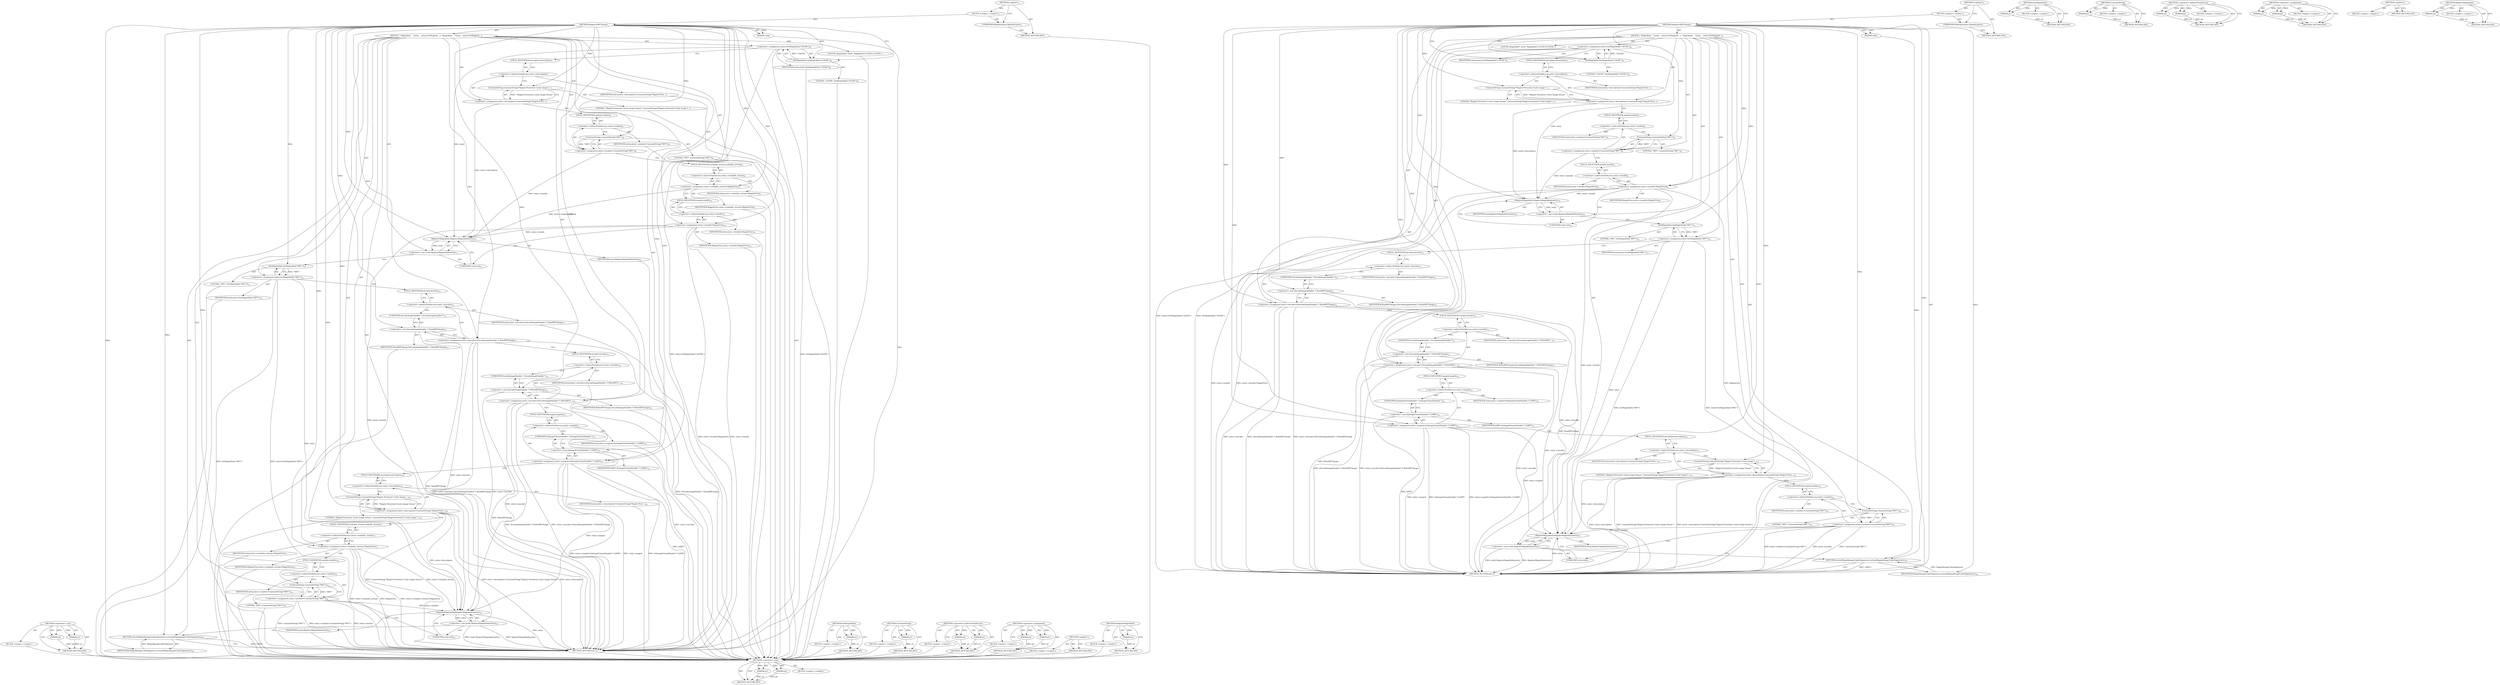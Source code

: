 digraph "RegisterMagickInfo" {
vulnerable_124 [label=<(METHOD,&lt;operator&gt;.cast)>];
vulnerable_125 [label=<(PARAM,p1)>];
vulnerable_126 [label=<(PARAM,p2)>];
vulnerable_127 [label=<(BLOCK,&lt;empty&gt;,&lt;empty&gt;)>];
vulnerable_128 [label=<(METHOD_RETURN,ANY)>];
vulnerable_6 [label=<(METHOD,&lt;global&gt;)<SUB>1</SUB>>];
vulnerable_7 [label=<(BLOCK,&lt;empty&gt;,&lt;empty&gt;)<SUB>1</SUB>>];
vulnerable_8 [label=<(UNKNOWN,ModuleExport,ModuleExport)<SUB>1</SUB>>];
vulnerable_9 [label=<(METHOD,RegisterMPCImage)<SUB>1</SUB>>];
vulnerable_10 [label=<(PARAM,void)<SUB>1</SUB>>];
vulnerable_11 [label=<(BLOCK,{
  MagickInfo
    *entry;

   entry=SetMagickI...,{
  MagickInfo
    *entry;

   entry=SetMagickI...)<SUB>2</SUB>>];
vulnerable_12 [label="<(LOCAL,MagickInfo* entry: MagickInfo*)<SUB>4</SUB>>"];
vulnerable_13 [label=<(&lt;operator&gt;.assignment,entry=SetMagickInfo(&quot;CACHE&quot;))<SUB>6</SUB>>];
vulnerable_14 [label=<(IDENTIFIER,entry,entry=SetMagickInfo(&quot;CACHE&quot;))<SUB>6</SUB>>];
vulnerable_15 [label=<(SetMagickInfo,SetMagickInfo(&quot;CACHE&quot;))<SUB>6</SUB>>];
vulnerable_16 [label=<(LITERAL,&quot;CACHE&quot;,SetMagickInfo(&quot;CACHE&quot;))<SUB>6</SUB>>];
vulnerable_17 [label=<(&lt;operator&gt;.assignment,entry-&gt;description=ConstantString(&quot;Magick Persi...)<SUB>7</SUB>>];
vulnerable_18 [label=<(&lt;operator&gt;.indirectFieldAccess,entry-&gt;description)<SUB>7</SUB>>];
vulnerable_19 [label=<(IDENTIFIER,entry,entry-&gt;description=ConstantString(&quot;Magick Persi...)<SUB>7</SUB>>];
vulnerable_20 [label=<(FIELD_IDENTIFIER,description,description)<SUB>7</SUB>>];
vulnerable_21 [label=<(ConstantString,ConstantString(&quot;Magick Persistent Cache image f...)<SUB>7</SUB>>];
vulnerable_22 [label=<(LITERAL,&quot;Magick Persistent Cache image format&quot;,ConstantString(&quot;Magick Persistent Cache image f...)<SUB>7</SUB>>];
vulnerable_23 [label=<(&lt;operator&gt;.assignment,entry-&gt;module=ConstantString(&quot;MPC&quot;))<SUB>8</SUB>>];
vulnerable_24 [label=<(&lt;operator&gt;.indirectFieldAccess,entry-&gt;module)<SUB>8</SUB>>];
vulnerable_25 [label=<(IDENTIFIER,entry,entry-&gt;module=ConstantString(&quot;MPC&quot;))<SUB>8</SUB>>];
vulnerable_26 [label=<(FIELD_IDENTIFIER,module,module)<SUB>8</SUB>>];
vulnerable_27 [label=<(ConstantString,ConstantString(&quot;MPC&quot;))<SUB>8</SUB>>];
vulnerable_28 [label=<(LITERAL,&quot;MPC&quot;,ConstantString(&quot;MPC&quot;))<SUB>8</SUB>>];
vulnerable_29 [label=<(&lt;operator&gt;.assignment,entry-&gt;stealth=MagickTrue)<SUB>9</SUB>>];
vulnerable_30 [label=<(&lt;operator&gt;.indirectFieldAccess,entry-&gt;stealth)<SUB>9</SUB>>];
vulnerable_31 [label=<(IDENTIFIER,entry,entry-&gt;stealth=MagickTrue)<SUB>9</SUB>>];
vulnerable_32 [label=<(FIELD_IDENTIFIER,stealth,stealth)<SUB>9</SUB>>];
vulnerable_33 [label=<(IDENTIFIER,MagickTrue,entry-&gt;stealth=MagickTrue)<SUB>9</SUB>>];
vulnerable_34 [label=<(&lt;operator&gt;.cast,(void) RegisterMagickInfo(entry))<SUB>10</SUB>>];
vulnerable_35 [label=<(UNKNOWN,void,void)<SUB>10</SUB>>];
vulnerable_36 [label=<(RegisterMagickInfo,RegisterMagickInfo(entry))<SUB>10</SUB>>];
vulnerable_37 [label=<(IDENTIFIER,entry,RegisterMagickInfo(entry))<SUB>10</SUB>>];
vulnerable_38 [label=<(&lt;operator&gt;.assignment,entry=SetMagickInfo(&quot;MPC&quot;))<SUB>11</SUB>>];
vulnerable_39 [label=<(IDENTIFIER,entry,entry=SetMagickInfo(&quot;MPC&quot;))<SUB>11</SUB>>];
vulnerable_40 [label=<(SetMagickInfo,SetMagickInfo(&quot;MPC&quot;))<SUB>11</SUB>>];
vulnerable_41 [label=<(LITERAL,&quot;MPC&quot;,SetMagickInfo(&quot;MPC&quot;))<SUB>11</SUB>>];
vulnerable_42 [label=<(&lt;operator&gt;.assignment,entry-&gt;decoder=(DecodeImageHandler *) ReadMPCImage)<SUB>12</SUB>>];
vulnerable_43 [label=<(&lt;operator&gt;.indirectFieldAccess,entry-&gt;decoder)<SUB>12</SUB>>];
vulnerable_44 [label=<(IDENTIFIER,entry,entry-&gt;decoder=(DecodeImageHandler *) ReadMPCImage)<SUB>12</SUB>>];
vulnerable_45 [label=<(FIELD_IDENTIFIER,decoder,decoder)<SUB>12</SUB>>];
vulnerable_46 [label=<(&lt;operator&gt;.cast,(DecodeImageHandler *) ReadMPCImage)<SUB>12</SUB>>];
vulnerable_47 [label=<(UNKNOWN,DecodeImageHandler *,DecodeImageHandler *)<SUB>12</SUB>>];
vulnerable_48 [label=<(IDENTIFIER,ReadMPCImage,(DecodeImageHandler *) ReadMPCImage)<SUB>12</SUB>>];
vulnerable_49 [label=<(&lt;operator&gt;.assignment,entry-&gt;encoder=(EncodeImageHandler *) WriteMPCI...)<SUB>13</SUB>>];
vulnerable_50 [label=<(&lt;operator&gt;.indirectFieldAccess,entry-&gt;encoder)<SUB>13</SUB>>];
vulnerable_51 [label=<(IDENTIFIER,entry,entry-&gt;encoder=(EncodeImageHandler *) WriteMPCI...)<SUB>13</SUB>>];
vulnerable_52 [label=<(FIELD_IDENTIFIER,encoder,encoder)<SUB>13</SUB>>];
vulnerable_53 [label=<(&lt;operator&gt;.cast,(EncodeImageHandler *) WriteMPCImage)<SUB>13</SUB>>];
vulnerable_54 [label=<(UNKNOWN,EncodeImageHandler *,EncodeImageHandler *)<SUB>13</SUB>>];
vulnerable_55 [label=<(IDENTIFIER,WriteMPCImage,(EncodeImageHandler *) WriteMPCImage)<SUB>13</SUB>>];
vulnerable_56 [label=<(&lt;operator&gt;.assignment,entry-&gt;magick=(IsImageFormatHandler *) IsMPC)<SUB>14</SUB>>];
vulnerable_57 [label=<(&lt;operator&gt;.indirectFieldAccess,entry-&gt;magick)<SUB>14</SUB>>];
vulnerable_58 [label=<(IDENTIFIER,entry,entry-&gt;magick=(IsImageFormatHandler *) IsMPC)<SUB>14</SUB>>];
vulnerable_59 [label=<(FIELD_IDENTIFIER,magick,magick)<SUB>14</SUB>>];
vulnerable_60 [label=<(&lt;operator&gt;.cast,(IsImageFormatHandler *) IsMPC)<SUB>14</SUB>>];
vulnerable_61 [label=<(UNKNOWN,IsImageFormatHandler *,IsImageFormatHandler *)<SUB>14</SUB>>];
vulnerable_62 [label=<(IDENTIFIER,IsMPC,(IsImageFormatHandler *) IsMPC)<SUB>14</SUB>>];
vulnerable_63 [label=<(&lt;operator&gt;.assignment,entry-&gt;description=ConstantString(&quot;Magick Persi...)<SUB>15</SUB>>];
vulnerable_64 [label=<(&lt;operator&gt;.indirectFieldAccess,entry-&gt;description)<SUB>15</SUB>>];
vulnerable_65 [label=<(IDENTIFIER,entry,entry-&gt;description=ConstantString(&quot;Magick Persi...)<SUB>15</SUB>>];
vulnerable_66 [label=<(FIELD_IDENTIFIER,description,description)<SUB>15</SUB>>];
vulnerable_67 [label=<(ConstantString,ConstantString(&quot;Magick Persistent Cache image f...)<SUB>15</SUB>>];
vulnerable_68 [label=<(LITERAL,&quot;Magick Persistent Cache image format&quot;,ConstantString(&quot;Magick Persistent Cache image f...)<SUB>15</SUB>>];
vulnerable_69 [label=<(&lt;operator&gt;.assignment,entry-&gt;module=ConstantString(&quot;MPC&quot;))<SUB>16</SUB>>];
vulnerable_70 [label=<(&lt;operator&gt;.indirectFieldAccess,entry-&gt;module)<SUB>16</SUB>>];
vulnerable_71 [label=<(IDENTIFIER,entry,entry-&gt;module=ConstantString(&quot;MPC&quot;))<SUB>16</SUB>>];
vulnerable_72 [label=<(FIELD_IDENTIFIER,module,module)<SUB>16</SUB>>];
vulnerable_73 [label=<(ConstantString,ConstantString(&quot;MPC&quot;))<SUB>16</SUB>>];
vulnerable_74 [label=<(LITERAL,&quot;MPC&quot;,ConstantString(&quot;MPC&quot;))<SUB>16</SUB>>];
vulnerable_75 [label=<(&lt;operator&gt;.cast,(void) RegisterMagickInfo(entry))<SUB>17</SUB>>];
vulnerable_76 [label=<(UNKNOWN,void,void)<SUB>17</SUB>>];
vulnerable_77 [label=<(RegisterMagickInfo,RegisterMagickInfo(entry))<SUB>17</SUB>>];
vulnerable_78 [label=<(IDENTIFIER,entry,RegisterMagickInfo(entry))<SUB>17</SUB>>];
vulnerable_79 [label=<(RETURN,return(MagickImageCoderSignature);,return(MagickImageCoderSignature);)<SUB>18</SUB>>];
vulnerable_80 [label=<(IDENTIFIER,MagickImageCoderSignature,return(MagickImageCoderSignature);)<SUB>18</SUB>>];
vulnerable_81 [label=<(METHOD_RETURN,size_t)<SUB>1</SUB>>];
vulnerable_83 [label=<(METHOD_RETURN,ANY)<SUB>1</SUB>>];
vulnerable_111 [label=<(METHOD,SetMagickInfo)>];
vulnerable_112 [label=<(PARAM,p1)>];
vulnerable_113 [label=<(BLOCK,&lt;empty&gt;,&lt;empty&gt;)>];
vulnerable_114 [label=<(METHOD_RETURN,ANY)>];
vulnerable_120 [label=<(METHOD,ConstantString)>];
vulnerable_121 [label=<(PARAM,p1)>];
vulnerable_122 [label=<(BLOCK,&lt;empty&gt;,&lt;empty&gt;)>];
vulnerable_123 [label=<(METHOD_RETURN,ANY)>];
vulnerable_115 [label=<(METHOD,&lt;operator&gt;.indirectFieldAccess)>];
vulnerable_116 [label=<(PARAM,p1)>];
vulnerable_117 [label=<(PARAM,p2)>];
vulnerable_118 [label=<(BLOCK,&lt;empty&gt;,&lt;empty&gt;)>];
vulnerable_119 [label=<(METHOD_RETURN,ANY)>];
vulnerable_106 [label=<(METHOD,&lt;operator&gt;.assignment)>];
vulnerable_107 [label=<(PARAM,p1)>];
vulnerable_108 [label=<(PARAM,p2)>];
vulnerable_109 [label=<(BLOCK,&lt;empty&gt;,&lt;empty&gt;)>];
vulnerable_110 [label=<(METHOD_RETURN,ANY)>];
vulnerable_100 [label=<(METHOD,&lt;global&gt;)<SUB>1</SUB>>];
vulnerable_101 [label=<(BLOCK,&lt;empty&gt;,&lt;empty&gt;)>];
vulnerable_102 [label=<(METHOD_RETURN,ANY)>];
vulnerable_129 [label=<(METHOD,RegisterMagickInfo)>];
vulnerable_130 [label=<(PARAM,p1)>];
vulnerable_131 [label=<(BLOCK,&lt;empty&gt;,&lt;empty&gt;)>];
vulnerable_132 [label=<(METHOD_RETURN,ANY)>];
fixed_134 [label=<(METHOD,&lt;operator&gt;.cast)>];
fixed_135 [label=<(PARAM,p1)>];
fixed_136 [label=<(PARAM,p2)>];
fixed_137 [label=<(BLOCK,&lt;empty&gt;,&lt;empty&gt;)>];
fixed_138 [label=<(METHOD_RETURN,ANY)>];
fixed_6 [label=<(METHOD,&lt;global&gt;)<SUB>1</SUB>>];
fixed_7 [label=<(BLOCK,&lt;empty&gt;,&lt;empty&gt;)<SUB>1</SUB>>];
fixed_8 [label=<(UNKNOWN,ModuleExport,ModuleExport)<SUB>1</SUB>>];
fixed_9 [label=<(METHOD,RegisterMPCImage)<SUB>1</SUB>>];
fixed_10 [label=<(PARAM,void)<SUB>1</SUB>>];
fixed_11 [label=<(BLOCK,{
  MagickInfo
    *entry;

   entry=SetMagickI...,{
  MagickInfo
    *entry;

   entry=SetMagickI...)<SUB>2</SUB>>];
fixed_12 [label="<(LOCAL,MagickInfo* entry: MagickInfo*)<SUB>4</SUB>>"];
fixed_13 [label=<(&lt;operator&gt;.assignment,entry=SetMagickInfo(&quot;CACHE&quot;))<SUB>6</SUB>>];
fixed_14 [label=<(IDENTIFIER,entry,entry=SetMagickInfo(&quot;CACHE&quot;))<SUB>6</SUB>>];
fixed_15 [label=<(SetMagickInfo,SetMagickInfo(&quot;CACHE&quot;))<SUB>6</SUB>>];
fixed_16 [label=<(LITERAL,&quot;CACHE&quot;,SetMagickInfo(&quot;CACHE&quot;))<SUB>6</SUB>>];
fixed_17 [label=<(&lt;operator&gt;.assignment,entry-&gt;description=ConstantString(&quot;Magick Persi...)<SUB>7</SUB>>];
fixed_18 [label=<(&lt;operator&gt;.indirectFieldAccess,entry-&gt;description)<SUB>7</SUB>>];
fixed_19 [label=<(IDENTIFIER,entry,entry-&gt;description=ConstantString(&quot;Magick Persi...)<SUB>7</SUB>>];
fixed_20 [label=<(FIELD_IDENTIFIER,description,description)<SUB>7</SUB>>];
fixed_21 [label=<(ConstantString,ConstantString(&quot;Magick Persistent Cache image f...)<SUB>7</SUB>>];
fixed_22 [label=<(LITERAL,&quot;Magick Persistent Cache image format&quot;,ConstantString(&quot;Magick Persistent Cache image f...)<SUB>7</SUB>>];
fixed_23 [label=<(&lt;operator&gt;.assignment,entry-&gt;module=ConstantString(&quot;MPC&quot;))<SUB>8</SUB>>];
fixed_24 [label=<(&lt;operator&gt;.indirectFieldAccess,entry-&gt;module)<SUB>8</SUB>>];
fixed_25 [label=<(IDENTIFIER,entry,entry-&gt;module=ConstantString(&quot;MPC&quot;))<SUB>8</SUB>>];
fixed_26 [label=<(FIELD_IDENTIFIER,module,module)<SUB>8</SUB>>];
fixed_27 [label=<(ConstantString,ConstantString(&quot;MPC&quot;))<SUB>8</SUB>>];
fixed_28 [label=<(LITERAL,&quot;MPC&quot;,ConstantString(&quot;MPC&quot;))<SUB>8</SUB>>];
fixed_29 [label=<(&lt;operator&gt;.assignment,entry-&gt;seekable_stream=MagickTrue)<SUB>9</SUB>>];
fixed_30 [label=<(&lt;operator&gt;.indirectFieldAccess,entry-&gt;seekable_stream)<SUB>9</SUB>>];
fixed_31 [label=<(IDENTIFIER,entry,entry-&gt;seekable_stream=MagickTrue)<SUB>9</SUB>>];
fixed_32 [label=<(FIELD_IDENTIFIER,seekable_stream,seekable_stream)<SUB>9</SUB>>];
fixed_33 [label=<(IDENTIFIER,MagickTrue,entry-&gt;seekable_stream=MagickTrue)<SUB>9</SUB>>];
fixed_34 [label=<(&lt;operator&gt;.assignment,entry-&gt;stealth=MagickTrue)<SUB>10</SUB>>];
fixed_35 [label=<(&lt;operator&gt;.indirectFieldAccess,entry-&gt;stealth)<SUB>10</SUB>>];
fixed_36 [label=<(IDENTIFIER,entry,entry-&gt;stealth=MagickTrue)<SUB>10</SUB>>];
fixed_37 [label=<(FIELD_IDENTIFIER,stealth,stealth)<SUB>10</SUB>>];
fixed_38 [label=<(IDENTIFIER,MagickTrue,entry-&gt;stealth=MagickTrue)<SUB>10</SUB>>];
fixed_39 [label=<(&lt;operator&gt;.cast,(void) RegisterMagickInfo(entry))<SUB>11</SUB>>];
fixed_40 [label=<(UNKNOWN,void,void)<SUB>11</SUB>>];
fixed_41 [label=<(RegisterMagickInfo,RegisterMagickInfo(entry))<SUB>11</SUB>>];
fixed_42 [label=<(IDENTIFIER,entry,RegisterMagickInfo(entry))<SUB>11</SUB>>];
fixed_43 [label=<(&lt;operator&gt;.assignment,entry=SetMagickInfo(&quot;MPC&quot;))<SUB>12</SUB>>];
fixed_44 [label=<(IDENTIFIER,entry,entry=SetMagickInfo(&quot;MPC&quot;))<SUB>12</SUB>>];
fixed_45 [label=<(SetMagickInfo,SetMagickInfo(&quot;MPC&quot;))<SUB>12</SUB>>];
fixed_46 [label=<(LITERAL,&quot;MPC&quot;,SetMagickInfo(&quot;MPC&quot;))<SUB>12</SUB>>];
fixed_47 [label=<(&lt;operator&gt;.assignment,entry-&gt;decoder=(DecodeImageHandler *) ReadMPCImage)<SUB>13</SUB>>];
fixed_48 [label=<(&lt;operator&gt;.indirectFieldAccess,entry-&gt;decoder)<SUB>13</SUB>>];
fixed_49 [label=<(IDENTIFIER,entry,entry-&gt;decoder=(DecodeImageHandler *) ReadMPCImage)<SUB>13</SUB>>];
fixed_50 [label=<(FIELD_IDENTIFIER,decoder,decoder)<SUB>13</SUB>>];
fixed_51 [label=<(&lt;operator&gt;.cast,(DecodeImageHandler *) ReadMPCImage)<SUB>13</SUB>>];
fixed_52 [label=<(UNKNOWN,DecodeImageHandler *,DecodeImageHandler *)<SUB>13</SUB>>];
fixed_53 [label=<(IDENTIFIER,ReadMPCImage,(DecodeImageHandler *) ReadMPCImage)<SUB>13</SUB>>];
fixed_54 [label=<(&lt;operator&gt;.assignment,entry-&gt;encoder=(EncodeImageHandler *) WriteMPCI...)<SUB>14</SUB>>];
fixed_55 [label=<(&lt;operator&gt;.indirectFieldAccess,entry-&gt;encoder)<SUB>14</SUB>>];
fixed_56 [label=<(IDENTIFIER,entry,entry-&gt;encoder=(EncodeImageHandler *) WriteMPCI...)<SUB>14</SUB>>];
fixed_57 [label=<(FIELD_IDENTIFIER,encoder,encoder)<SUB>14</SUB>>];
fixed_58 [label=<(&lt;operator&gt;.cast,(EncodeImageHandler *) WriteMPCImage)<SUB>14</SUB>>];
fixed_59 [label=<(UNKNOWN,EncodeImageHandler *,EncodeImageHandler *)<SUB>14</SUB>>];
fixed_60 [label=<(IDENTIFIER,WriteMPCImage,(EncodeImageHandler *) WriteMPCImage)<SUB>14</SUB>>];
fixed_61 [label=<(&lt;operator&gt;.assignment,entry-&gt;magick=(IsImageFormatHandler *) IsMPC)<SUB>15</SUB>>];
fixed_62 [label=<(&lt;operator&gt;.indirectFieldAccess,entry-&gt;magick)<SUB>15</SUB>>];
fixed_63 [label=<(IDENTIFIER,entry,entry-&gt;magick=(IsImageFormatHandler *) IsMPC)<SUB>15</SUB>>];
fixed_64 [label=<(FIELD_IDENTIFIER,magick,magick)<SUB>15</SUB>>];
fixed_65 [label=<(&lt;operator&gt;.cast,(IsImageFormatHandler *) IsMPC)<SUB>15</SUB>>];
fixed_66 [label=<(UNKNOWN,IsImageFormatHandler *,IsImageFormatHandler *)<SUB>15</SUB>>];
fixed_67 [label=<(IDENTIFIER,IsMPC,(IsImageFormatHandler *) IsMPC)<SUB>15</SUB>>];
fixed_68 [label=<(&lt;operator&gt;.assignment,entry-&gt;description=ConstantString(&quot;Magick Persi...)<SUB>16</SUB>>];
fixed_69 [label=<(&lt;operator&gt;.indirectFieldAccess,entry-&gt;description)<SUB>16</SUB>>];
fixed_70 [label=<(IDENTIFIER,entry,entry-&gt;description=ConstantString(&quot;Magick Persi...)<SUB>16</SUB>>];
fixed_71 [label=<(FIELD_IDENTIFIER,description,description)<SUB>16</SUB>>];
fixed_72 [label=<(ConstantString,ConstantString(&quot;Magick Persistent Cache image f...)<SUB>16</SUB>>];
fixed_73 [label=<(LITERAL,&quot;Magick Persistent Cache image format&quot;,ConstantString(&quot;Magick Persistent Cache image f...)<SUB>16</SUB>>];
fixed_74 [label=<(&lt;operator&gt;.assignment,entry-&gt;seekable_stream=MagickTrue)<SUB>17</SUB>>];
fixed_75 [label=<(&lt;operator&gt;.indirectFieldAccess,entry-&gt;seekable_stream)<SUB>17</SUB>>];
fixed_76 [label=<(IDENTIFIER,entry,entry-&gt;seekable_stream=MagickTrue)<SUB>17</SUB>>];
fixed_77 [label=<(FIELD_IDENTIFIER,seekable_stream,seekable_stream)<SUB>17</SUB>>];
fixed_78 [label=<(IDENTIFIER,MagickTrue,entry-&gt;seekable_stream=MagickTrue)<SUB>17</SUB>>];
fixed_79 [label=<(&lt;operator&gt;.assignment,entry-&gt;module=ConstantString(&quot;MPC&quot;))<SUB>18</SUB>>];
fixed_80 [label=<(&lt;operator&gt;.indirectFieldAccess,entry-&gt;module)<SUB>18</SUB>>];
fixed_81 [label=<(IDENTIFIER,entry,entry-&gt;module=ConstantString(&quot;MPC&quot;))<SUB>18</SUB>>];
fixed_82 [label=<(FIELD_IDENTIFIER,module,module)<SUB>18</SUB>>];
fixed_83 [label=<(ConstantString,ConstantString(&quot;MPC&quot;))<SUB>18</SUB>>];
fixed_84 [label=<(LITERAL,&quot;MPC&quot;,ConstantString(&quot;MPC&quot;))<SUB>18</SUB>>];
fixed_85 [label=<(&lt;operator&gt;.cast,(void) RegisterMagickInfo(entry))<SUB>19</SUB>>];
fixed_86 [label=<(UNKNOWN,void,void)<SUB>19</SUB>>];
fixed_87 [label=<(RegisterMagickInfo,RegisterMagickInfo(entry))<SUB>19</SUB>>];
fixed_88 [label=<(IDENTIFIER,entry,RegisterMagickInfo(entry))<SUB>19</SUB>>];
fixed_89 [label=<(RETURN,return(MagickImageCoderSignature);,return(MagickImageCoderSignature);)<SUB>20</SUB>>];
fixed_90 [label=<(IDENTIFIER,MagickImageCoderSignature,return(MagickImageCoderSignature);)<SUB>20</SUB>>];
fixed_91 [label=<(METHOD_RETURN,size_t)<SUB>1</SUB>>];
fixed_93 [label=<(METHOD_RETURN,ANY)<SUB>1</SUB>>];
fixed_121 [label=<(METHOD,SetMagickInfo)>];
fixed_122 [label=<(PARAM,p1)>];
fixed_123 [label=<(BLOCK,&lt;empty&gt;,&lt;empty&gt;)>];
fixed_124 [label=<(METHOD_RETURN,ANY)>];
fixed_130 [label=<(METHOD,ConstantString)>];
fixed_131 [label=<(PARAM,p1)>];
fixed_132 [label=<(BLOCK,&lt;empty&gt;,&lt;empty&gt;)>];
fixed_133 [label=<(METHOD_RETURN,ANY)>];
fixed_125 [label=<(METHOD,&lt;operator&gt;.indirectFieldAccess)>];
fixed_126 [label=<(PARAM,p1)>];
fixed_127 [label=<(PARAM,p2)>];
fixed_128 [label=<(BLOCK,&lt;empty&gt;,&lt;empty&gt;)>];
fixed_129 [label=<(METHOD_RETURN,ANY)>];
fixed_116 [label=<(METHOD,&lt;operator&gt;.assignment)>];
fixed_117 [label=<(PARAM,p1)>];
fixed_118 [label=<(PARAM,p2)>];
fixed_119 [label=<(BLOCK,&lt;empty&gt;,&lt;empty&gt;)>];
fixed_120 [label=<(METHOD_RETURN,ANY)>];
fixed_110 [label=<(METHOD,&lt;global&gt;)<SUB>1</SUB>>];
fixed_111 [label=<(BLOCK,&lt;empty&gt;,&lt;empty&gt;)>];
fixed_112 [label=<(METHOD_RETURN,ANY)>];
fixed_139 [label=<(METHOD,RegisterMagickInfo)>];
fixed_140 [label=<(PARAM,p1)>];
fixed_141 [label=<(BLOCK,&lt;empty&gt;,&lt;empty&gt;)>];
fixed_142 [label=<(METHOD_RETURN,ANY)>];
vulnerable_124 -> vulnerable_125  [key=0, label="AST: "];
vulnerable_124 -> vulnerable_125  [key=1, label="DDG: "];
vulnerable_124 -> vulnerable_127  [key=0, label="AST: "];
vulnerable_124 -> vulnerable_126  [key=0, label="AST: "];
vulnerable_124 -> vulnerable_126  [key=1, label="DDG: "];
vulnerable_124 -> vulnerable_128  [key=0, label="AST: "];
vulnerable_124 -> vulnerable_128  [key=1, label="CFG: "];
vulnerable_125 -> vulnerable_128  [key=0, label="DDG: p1"];
vulnerable_126 -> vulnerable_128  [key=0, label="DDG: p2"];
vulnerable_6 -> vulnerable_7  [key=0, label="AST: "];
vulnerable_6 -> vulnerable_83  [key=0, label="AST: "];
vulnerable_6 -> vulnerable_8  [key=0, label="CFG: "];
vulnerable_7 -> vulnerable_8  [key=0, label="AST: "];
vulnerable_7 -> vulnerable_9  [key=0, label="AST: "];
vulnerable_8 -> vulnerable_83  [key=0, label="CFG: "];
vulnerable_9 -> vulnerable_10  [key=0, label="AST: "];
vulnerable_9 -> vulnerable_10  [key=1, label="DDG: "];
vulnerable_9 -> vulnerable_11  [key=0, label="AST: "];
vulnerable_9 -> vulnerable_81  [key=0, label="AST: "];
vulnerable_9 -> vulnerable_15  [key=0, label="CFG: "];
vulnerable_9 -> vulnerable_15  [key=1, label="DDG: "];
vulnerable_9 -> vulnerable_29  [key=0, label="DDG: "];
vulnerable_9 -> vulnerable_42  [key=0, label="DDG: "];
vulnerable_9 -> vulnerable_49  [key=0, label="DDG: "];
vulnerable_9 -> vulnerable_56  [key=0, label="DDG: "];
vulnerable_9 -> vulnerable_79  [key=0, label="DDG: "];
vulnerable_9 -> vulnerable_80  [key=0, label="DDG: "];
vulnerable_9 -> vulnerable_21  [key=0, label="DDG: "];
vulnerable_9 -> vulnerable_27  [key=0, label="DDG: "];
vulnerable_9 -> vulnerable_36  [key=0, label="DDG: "];
vulnerable_9 -> vulnerable_40  [key=0, label="DDG: "];
vulnerable_9 -> vulnerable_46  [key=0, label="DDG: "];
vulnerable_9 -> vulnerable_53  [key=0, label="DDG: "];
vulnerable_9 -> vulnerable_60  [key=0, label="DDG: "];
vulnerable_9 -> vulnerable_67  [key=0, label="DDG: "];
vulnerable_9 -> vulnerable_73  [key=0, label="DDG: "];
vulnerable_9 -> vulnerable_77  [key=0, label="DDG: "];
vulnerable_10 -> vulnerable_81  [key=0, label="DDG: "];
vulnerable_11 -> vulnerable_12  [key=0, label="AST: "];
vulnerable_11 -> vulnerable_13  [key=0, label="AST: "];
vulnerable_11 -> vulnerable_17  [key=0, label="AST: "];
vulnerable_11 -> vulnerable_23  [key=0, label="AST: "];
vulnerable_11 -> vulnerable_29  [key=0, label="AST: "];
vulnerable_11 -> vulnerable_34  [key=0, label="AST: "];
vulnerable_11 -> vulnerable_38  [key=0, label="AST: "];
vulnerable_11 -> vulnerable_42  [key=0, label="AST: "];
vulnerable_11 -> vulnerable_49  [key=0, label="AST: "];
vulnerable_11 -> vulnerable_56  [key=0, label="AST: "];
vulnerable_11 -> vulnerable_63  [key=0, label="AST: "];
vulnerable_11 -> vulnerable_69  [key=0, label="AST: "];
vulnerable_11 -> vulnerable_75  [key=0, label="AST: "];
vulnerable_11 -> vulnerable_79  [key=0, label="AST: "];
vulnerable_13 -> vulnerable_14  [key=0, label="AST: "];
vulnerable_13 -> vulnerable_15  [key=0, label="AST: "];
vulnerable_13 -> vulnerable_20  [key=0, label="CFG: "];
vulnerable_13 -> vulnerable_81  [key=0, label="DDG: SetMagickInfo(&quot;CACHE&quot;)"];
vulnerable_13 -> vulnerable_81  [key=1, label="DDG: entry=SetMagickInfo(&quot;CACHE&quot;)"];
vulnerable_13 -> vulnerable_36  [key=0, label="DDG: entry"];
vulnerable_15 -> vulnerable_16  [key=0, label="AST: "];
vulnerable_15 -> vulnerable_13  [key=0, label="CFG: "];
vulnerable_15 -> vulnerable_13  [key=1, label="DDG: &quot;CACHE&quot;"];
vulnerable_17 -> vulnerable_18  [key=0, label="AST: "];
vulnerable_17 -> vulnerable_21  [key=0, label="AST: "];
vulnerable_17 -> vulnerable_26  [key=0, label="CFG: "];
vulnerable_17 -> vulnerable_36  [key=0, label="DDG: entry-&gt;description"];
vulnerable_18 -> vulnerable_19  [key=0, label="AST: "];
vulnerable_18 -> vulnerable_20  [key=0, label="AST: "];
vulnerable_18 -> vulnerable_21  [key=0, label="CFG: "];
vulnerable_20 -> vulnerable_18  [key=0, label="CFG: "];
vulnerable_21 -> vulnerable_22  [key=0, label="AST: "];
vulnerable_21 -> vulnerable_17  [key=0, label="CFG: "];
vulnerable_21 -> vulnerable_17  [key=1, label="DDG: &quot;Magick Persistent Cache image format&quot;"];
vulnerable_23 -> vulnerable_24  [key=0, label="AST: "];
vulnerable_23 -> vulnerable_27  [key=0, label="AST: "];
vulnerable_23 -> vulnerable_32  [key=0, label="CFG: "];
vulnerable_23 -> vulnerable_36  [key=0, label="DDG: entry-&gt;module"];
vulnerable_24 -> vulnerable_25  [key=0, label="AST: "];
vulnerable_24 -> vulnerable_26  [key=0, label="AST: "];
vulnerable_24 -> vulnerable_27  [key=0, label="CFG: "];
vulnerable_26 -> vulnerable_24  [key=0, label="CFG: "];
vulnerable_27 -> vulnerable_28  [key=0, label="AST: "];
vulnerable_27 -> vulnerable_23  [key=0, label="CFG: "];
vulnerable_27 -> vulnerable_23  [key=1, label="DDG: &quot;MPC&quot;"];
vulnerable_29 -> vulnerable_30  [key=0, label="AST: "];
vulnerable_29 -> vulnerable_33  [key=0, label="AST: "];
vulnerable_29 -> vulnerable_35  [key=0, label="CFG: "];
vulnerable_29 -> vulnerable_81  [key=0, label="DDG: entry-&gt;stealth"];
vulnerable_29 -> vulnerable_81  [key=1, label="DDG: entry-&gt;stealth=MagickTrue"];
vulnerable_29 -> vulnerable_81  [key=2, label="DDG: MagickTrue"];
vulnerable_29 -> vulnerable_36  [key=0, label="DDG: entry-&gt;stealth"];
vulnerable_29 -> vulnerable_77  [key=0, label="DDG: entry-&gt;stealth"];
vulnerable_30 -> vulnerable_31  [key=0, label="AST: "];
vulnerable_30 -> vulnerable_32  [key=0, label="AST: "];
vulnerable_30 -> vulnerable_29  [key=0, label="CFG: "];
vulnerable_32 -> vulnerable_30  [key=0, label="CFG: "];
vulnerable_34 -> vulnerable_35  [key=0, label="AST: "];
vulnerable_34 -> vulnerable_36  [key=0, label="AST: "];
vulnerable_34 -> vulnerable_40  [key=0, label="CFG: "];
vulnerable_35 -> vulnerable_36  [key=0, label="CFG: "];
vulnerable_36 -> vulnerable_37  [key=0, label="AST: "];
vulnerable_36 -> vulnerable_34  [key=0, label="CFG: "];
vulnerable_36 -> vulnerable_34  [key=1, label="DDG: entry"];
vulnerable_38 -> vulnerable_39  [key=0, label="AST: "];
vulnerable_38 -> vulnerable_40  [key=0, label="AST: "];
vulnerable_38 -> vulnerable_45  [key=0, label="CFG: "];
vulnerable_38 -> vulnerable_81  [key=0, label="DDG: SetMagickInfo(&quot;MPC&quot;)"];
vulnerable_38 -> vulnerable_81  [key=1, label="DDG: entry=SetMagickInfo(&quot;MPC&quot;)"];
vulnerable_38 -> vulnerable_77  [key=0, label="DDG: entry"];
vulnerable_40 -> vulnerable_41  [key=0, label="AST: "];
vulnerable_40 -> vulnerable_38  [key=0, label="CFG: "];
vulnerable_40 -> vulnerable_38  [key=1, label="DDG: &quot;MPC&quot;"];
vulnerable_42 -> vulnerable_43  [key=0, label="AST: "];
vulnerable_42 -> vulnerable_46  [key=0, label="AST: "];
vulnerable_42 -> vulnerable_52  [key=0, label="CFG: "];
vulnerable_42 -> vulnerable_81  [key=0, label="DDG: entry-&gt;decoder"];
vulnerable_42 -> vulnerable_81  [key=1, label="DDG: (DecodeImageHandler *) ReadMPCImage"];
vulnerable_42 -> vulnerable_81  [key=2, label="DDG: entry-&gt;decoder=(DecodeImageHandler *) ReadMPCImage"];
vulnerable_42 -> vulnerable_77  [key=0, label="DDG: entry-&gt;decoder"];
vulnerable_43 -> vulnerable_44  [key=0, label="AST: "];
vulnerable_43 -> vulnerable_45  [key=0, label="AST: "];
vulnerable_43 -> vulnerable_47  [key=0, label="CFG: "];
vulnerable_45 -> vulnerable_43  [key=0, label="CFG: "];
vulnerable_46 -> vulnerable_47  [key=0, label="AST: "];
vulnerable_46 -> vulnerable_48  [key=0, label="AST: "];
vulnerable_46 -> vulnerable_42  [key=0, label="CFG: "];
vulnerable_46 -> vulnerable_81  [key=0, label="DDG: ReadMPCImage"];
vulnerable_47 -> vulnerable_46  [key=0, label="CFG: "];
vulnerable_49 -> vulnerable_50  [key=0, label="AST: "];
vulnerable_49 -> vulnerable_53  [key=0, label="AST: "];
vulnerable_49 -> vulnerable_59  [key=0, label="CFG: "];
vulnerable_49 -> vulnerable_81  [key=0, label="DDG: entry-&gt;encoder"];
vulnerable_49 -> vulnerable_81  [key=1, label="DDG: (EncodeImageHandler *) WriteMPCImage"];
vulnerable_49 -> vulnerable_81  [key=2, label="DDG: entry-&gt;encoder=(EncodeImageHandler *) WriteMPCImage"];
vulnerable_49 -> vulnerable_77  [key=0, label="DDG: entry-&gt;encoder"];
vulnerable_50 -> vulnerable_51  [key=0, label="AST: "];
vulnerable_50 -> vulnerable_52  [key=0, label="AST: "];
vulnerable_50 -> vulnerable_54  [key=0, label="CFG: "];
vulnerable_52 -> vulnerable_50  [key=0, label="CFG: "];
vulnerable_53 -> vulnerable_54  [key=0, label="AST: "];
vulnerable_53 -> vulnerable_55  [key=0, label="AST: "];
vulnerable_53 -> vulnerable_49  [key=0, label="CFG: "];
vulnerable_53 -> vulnerable_81  [key=0, label="DDG: WriteMPCImage"];
vulnerable_54 -> vulnerable_53  [key=0, label="CFG: "];
vulnerable_56 -> vulnerable_57  [key=0, label="AST: "];
vulnerable_56 -> vulnerable_60  [key=0, label="AST: "];
vulnerable_56 -> vulnerable_66  [key=0, label="CFG: "];
vulnerable_56 -> vulnerable_81  [key=0, label="DDG: entry-&gt;magick"];
vulnerable_56 -> vulnerable_81  [key=1, label="DDG: (IsImageFormatHandler *) IsMPC"];
vulnerable_56 -> vulnerable_81  [key=2, label="DDG: entry-&gt;magick=(IsImageFormatHandler *) IsMPC"];
vulnerable_56 -> vulnerable_77  [key=0, label="DDG: entry-&gt;magick"];
vulnerable_57 -> vulnerable_58  [key=0, label="AST: "];
vulnerable_57 -> vulnerable_59  [key=0, label="AST: "];
vulnerable_57 -> vulnerable_61  [key=0, label="CFG: "];
vulnerable_59 -> vulnerable_57  [key=0, label="CFG: "];
vulnerable_60 -> vulnerable_61  [key=0, label="AST: "];
vulnerable_60 -> vulnerable_62  [key=0, label="AST: "];
vulnerable_60 -> vulnerable_56  [key=0, label="CFG: "];
vulnerable_60 -> vulnerable_81  [key=0, label="DDG: IsMPC"];
vulnerable_61 -> vulnerable_60  [key=0, label="CFG: "];
vulnerable_63 -> vulnerable_64  [key=0, label="AST: "];
vulnerable_63 -> vulnerable_67  [key=0, label="AST: "];
vulnerable_63 -> vulnerable_72  [key=0, label="CFG: "];
vulnerable_63 -> vulnerable_81  [key=0, label="DDG: entry-&gt;description"];
vulnerable_63 -> vulnerable_81  [key=1, label="DDG: ConstantString(&quot;Magick Persistent Cache image format&quot;)"];
vulnerable_63 -> vulnerable_81  [key=2, label="DDG: entry-&gt;description=ConstantString(&quot;Magick Persistent Cache image format&quot;)"];
vulnerable_63 -> vulnerable_77  [key=0, label="DDG: entry-&gt;description"];
vulnerable_64 -> vulnerable_65  [key=0, label="AST: "];
vulnerable_64 -> vulnerable_66  [key=0, label="AST: "];
vulnerable_64 -> vulnerable_67  [key=0, label="CFG: "];
vulnerable_66 -> vulnerable_64  [key=0, label="CFG: "];
vulnerable_67 -> vulnerable_68  [key=0, label="AST: "];
vulnerable_67 -> vulnerable_63  [key=0, label="CFG: "];
vulnerable_67 -> vulnerable_63  [key=1, label="DDG: &quot;Magick Persistent Cache image format&quot;"];
vulnerable_69 -> vulnerable_70  [key=0, label="AST: "];
vulnerable_69 -> vulnerable_73  [key=0, label="AST: "];
vulnerable_69 -> vulnerable_76  [key=0, label="CFG: "];
vulnerable_69 -> vulnerable_81  [key=0, label="DDG: entry-&gt;module"];
vulnerable_69 -> vulnerable_81  [key=1, label="DDG: ConstantString(&quot;MPC&quot;)"];
vulnerable_69 -> vulnerable_81  [key=2, label="DDG: entry-&gt;module=ConstantString(&quot;MPC&quot;)"];
vulnerable_69 -> vulnerable_77  [key=0, label="DDG: entry-&gt;module"];
vulnerable_70 -> vulnerable_71  [key=0, label="AST: "];
vulnerable_70 -> vulnerable_72  [key=0, label="AST: "];
vulnerable_70 -> vulnerable_73  [key=0, label="CFG: "];
vulnerable_72 -> vulnerable_70  [key=0, label="CFG: "];
vulnerable_73 -> vulnerable_74  [key=0, label="AST: "];
vulnerable_73 -> vulnerable_69  [key=0, label="CFG: "];
vulnerable_73 -> vulnerable_69  [key=1, label="DDG: &quot;MPC&quot;"];
vulnerable_75 -> vulnerable_76  [key=0, label="AST: "];
vulnerable_75 -> vulnerable_77  [key=0, label="AST: "];
vulnerable_75 -> vulnerable_79  [key=0, label="CFG: "];
vulnerable_75 -> vulnerable_81  [key=0, label="DDG: RegisterMagickInfo(entry)"];
vulnerable_75 -> vulnerable_81  [key=1, label="DDG: (void) RegisterMagickInfo(entry)"];
vulnerable_76 -> vulnerable_77  [key=0, label="CFG: "];
vulnerable_77 -> vulnerable_78  [key=0, label="AST: "];
vulnerable_77 -> vulnerable_75  [key=0, label="CFG: "];
vulnerable_77 -> vulnerable_75  [key=1, label="DDG: entry"];
vulnerable_77 -> vulnerable_81  [key=0, label="DDG: entry"];
vulnerable_79 -> vulnerable_80  [key=0, label="AST: "];
vulnerable_79 -> vulnerable_81  [key=0, label="CFG: "];
vulnerable_79 -> vulnerable_81  [key=1, label="DDG: &lt;RET&gt;"];
vulnerable_80 -> vulnerable_79  [key=0, label="DDG: MagickImageCoderSignature"];
vulnerable_111 -> vulnerable_112  [key=0, label="AST: "];
vulnerable_111 -> vulnerable_112  [key=1, label="DDG: "];
vulnerable_111 -> vulnerable_113  [key=0, label="AST: "];
vulnerable_111 -> vulnerable_114  [key=0, label="AST: "];
vulnerable_111 -> vulnerable_114  [key=1, label="CFG: "];
vulnerable_112 -> vulnerable_114  [key=0, label="DDG: p1"];
vulnerable_120 -> vulnerable_121  [key=0, label="AST: "];
vulnerable_120 -> vulnerable_121  [key=1, label="DDG: "];
vulnerable_120 -> vulnerable_122  [key=0, label="AST: "];
vulnerable_120 -> vulnerable_123  [key=0, label="AST: "];
vulnerable_120 -> vulnerable_123  [key=1, label="CFG: "];
vulnerable_121 -> vulnerable_123  [key=0, label="DDG: p1"];
vulnerable_115 -> vulnerable_116  [key=0, label="AST: "];
vulnerable_115 -> vulnerable_116  [key=1, label="DDG: "];
vulnerable_115 -> vulnerable_118  [key=0, label="AST: "];
vulnerable_115 -> vulnerable_117  [key=0, label="AST: "];
vulnerable_115 -> vulnerable_117  [key=1, label="DDG: "];
vulnerable_115 -> vulnerable_119  [key=0, label="AST: "];
vulnerable_115 -> vulnerable_119  [key=1, label="CFG: "];
vulnerable_116 -> vulnerable_119  [key=0, label="DDG: p1"];
vulnerable_117 -> vulnerable_119  [key=0, label="DDG: p2"];
vulnerable_106 -> vulnerable_107  [key=0, label="AST: "];
vulnerable_106 -> vulnerable_107  [key=1, label="DDG: "];
vulnerable_106 -> vulnerable_109  [key=0, label="AST: "];
vulnerable_106 -> vulnerable_108  [key=0, label="AST: "];
vulnerable_106 -> vulnerable_108  [key=1, label="DDG: "];
vulnerable_106 -> vulnerable_110  [key=0, label="AST: "];
vulnerable_106 -> vulnerable_110  [key=1, label="CFG: "];
vulnerable_107 -> vulnerable_110  [key=0, label="DDG: p1"];
vulnerable_108 -> vulnerable_110  [key=0, label="DDG: p2"];
vulnerable_100 -> vulnerable_101  [key=0, label="AST: "];
vulnerable_100 -> vulnerable_102  [key=0, label="AST: "];
vulnerable_100 -> vulnerable_102  [key=1, label="CFG: "];
vulnerable_129 -> vulnerable_130  [key=0, label="AST: "];
vulnerable_129 -> vulnerable_130  [key=1, label="DDG: "];
vulnerable_129 -> vulnerable_131  [key=0, label="AST: "];
vulnerable_129 -> vulnerable_132  [key=0, label="AST: "];
vulnerable_129 -> vulnerable_132  [key=1, label="CFG: "];
vulnerable_130 -> vulnerable_132  [key=0, label="DDG: p1"];
fixed_134 -> fixed_135  [key=0, label="AST: "];
fixed_134 -> fixed_135  [key=1, label="DDG: "];
fixed_134 -> fixed_137  [key=0, label="AST: "];
fixed_134 -> fixed_136  [key=0, label="AST: "];
fixed_134 -> fixed_136  [key=1, label="DDG: "];
fixed_134 -> fixed_138  [key=0, label="AST: "];
fixed_134 -> fixed_138  [key=1, label="CFG: "];
fixed_135 -> fixed_138  [key=0, label="DDG: p1"];
fixed_136 -> fixed_138  [key=0, label="DDG: p2"];
fixed_137 -> vulnerable_124  [key=0];
fixed_138 -> vulnerable_124  [key=0];
fixed_6 -> fixed_7  [key=0, label="AST: "];
fixed_6 -> fixed_93  [key=0, label="AST: "];
fixed_6 -> fixed_8  [key=0, label="CFG: "];
fixed_7 -> fixed_8  [key=0, label="AST: "];
fixed_7 -> fixed_9  [key=0, label="AST: "];
fixed_8 -> fixed_93  [key=0, label="CFG: "];
fixed_9 -> fixed_10  [key=0, label="AST: "];
fixed_9 -> fixed_10  [key=1, label="DDG: "];
fixed_9 -> fixed_11  [key=0, label="AST: "];
fixed_9 -> fixed_91  [key=0, label="AST: "];
fixed_9 -> fixed_15  [key=0, label="CFG: "];
fixed_9 -> fixed_15  [key=1, label="DDG: "];
fixed_9 -> fixed_29  [key=0, label="DDG: "];
fixed_9 -> fixed_34  [key=0, label="DDG: "];
fixed_9 -> fixed_47  [key=0, label="DDG: "];
fixed_9 -> fixed_54  [key=0, label="DDG: "];
fixed_9 -> fixed_61  [key=0, label="DDG: "];
fixed_9 -> fixed_74  [key=0, label="DDG: "];
fixed_9 -> fixed_89  [key=0, label="DDG: "];
fixed_9 -> fixed_90  [key=0, label="DDG: "];
fixed_9 -> fixed_21  [key=0, label="DDG: "];
fixed_9 -> fixed_27  [key=0, label="DDG: "];
fixed_9 -> fixed_41  [key=0, label="DDG: "];
fixed_9 -> fixed_45  [key=0, label="DDG: "];
fixed_9 -> fixed_51  [key=0, label="DDG: "];
fixed_9 -> fixed_58  [key=0, label="DDG: "];
fixed_9 -> fixed_65  [key=0, label="DDG: "];
fixed_9 -> fixed_72  [key=0, label="DDG: "];
fixed_9 -> fixed_83  [key=0, label="DDG: "];
fixed_9 -> fixed_87  [key=0, label="DDG: "];
fixed_10 -> fixed_91  [key=0, label="DDG: "];
fixed_11 -> fixed_12  [key=0, label="AST: "];
fixed_11 -> fixed_13  [key=0, label="AST: "];
fixed_11 -> fixed_17  [key=0, label="AST: "];
fixed_11 -> fixed_23  [key=0, label="AST: "];
fixed_11 -> fixed_29  [key=0, label="AST: "];
fixed_11 -> fixed_34  [key=0, label="AST: "];
fixed_11 -> fixed_39  [key=0, label="AST: "];
fixed_11 -> fixed_43  [key=0, label="AST: "];
fixed_11 -> fixed_47  [key=0, label="AST: "];
fixed_11 -> fixed_54  [key=0, label="AST: "];
fixed_11 -> fixed_61  [key=0, label="AST: "];
fixed_11 -> fixed_68  [key=0, label="AST: "];
fixed_11 -> fixed_74  [key=0, label="AST: "];
fixed_11 -> fixed_79  [key=0, label="AST: "];
fixed_11 -> fixed_85  [key=0, label="AST: "];
fixed_11 -> fixed_89  [key=0, label="AST: "];
fixed_12 -> vulnerable_124  [key=0];
fixed_13 -> fixed_14  [key=0, label="AST: "];
fixed_13 -> fixed_15  [key=0, label="AST: "];
fixed_13 -> fixed_20  [key=0, label="CFG: "];
fixed_13 -> fixed_91  [key=0, label="DDG: SetMagickInfo(&quot;CACHE&quot;)"];
fixed_13 -> fixed_91  [key=1, label="DDG: entry=SetMagickInfo(&quot;CACHE&quot;)"];
fixed_13 -> fixed_41  [key=0, label="DDG: entry"];
fixed_14 -> vulnerable_124  [key=0];
fixed_15 -> fixed_16  [key=0, label="AST: "];
fixed_15 -> fixed_13  [key=0, label="CFG: "];
fixed_15 -> fixed_13  [key=1, label="DDG: &quot;CACHE&quot;"];
fixed_16 -> vulnerable_124  [key=0];
fixed_17 -> fixed_18  [key=0, label="AST: "];
fixed_17 -> fixed_21  [key=0, label="AST: "];
fixed_17 -> fixed_26  [key=0, label="CFG: "];
fixed_17 -> fixed_41  [key=0, label="DDG: entry-&gt;description"];
fixed_18 -> fixed_19  [key=0, label="AST: "];
fixed_18 -> fixed_20  [key=0, label="AST: "];
fixed_18 -> fixed_21  [key=0, label="CFG: "];
fixed_19 -> vulnerable_124  [key=0];
fixed_20 -> fixed_18  [key=0, label="CFG: "];
fixed_21 -> fixed_22  [key=0, label="AST: "];
fixed_21 -> fixed_17  [key=0, label="CFG: "];
fixed_21 -> fixed_17  [key=1, label="DDG: &quot;Magick Persistent Cache image format&quot;"];
fixed_22 -> vulnerable_124  [key=0];
fixed_23 -> fixed_24  [key=0, label="AST: "];
fixed_23 -> fixed_27  [key=0, label="AST: "];
fixed_23 -> fixed_32  [key=0, label="CFG: "];
fixed_23 -> fixed_41  [key=0, label="DDG: entry-&gt;module"];
fixed_24 -> fixed_25  [key=0, label="AST: "];
fixed_24 -> fixed_26  [key=0, label="AST: "];
fixed_24 -> fixed_27  [key=0, label="CFG: "];
fixed_25 -> vulnerable_124  [key=0];
fixed_26 -> fixed_24  [key=0, label="CFG: "];
fixed_27 -> fixed_28  [key=0, label="AST: "];
fixed_27 -> fixed_23  [key=0, label="CFG: "];
fixed_27 -> fixed_23  [key=1, label="DDG: &quot;MPC&quot;"];
fixed_28 -> vulnerable_124  [key=0];
fixed_29 -> fixed_30  [key=0, label="AST: "];
fixed_29 -> fixed_33  [key=0, label="AST: "];
fixed_29 -> fixed_37  [key=0, label="CFG: "];
fixed_29 -> fixed_41  [key=0, label="DDG: entry-&gt;seekable_stream"];
fixed_30 -> fixed_31  [key=0, label="AST: "];
fixed_30 -> fixed_32  [key=0, label="AST: "];
fixed_30 -> fixed_29  [key=0, label="CFG: "];
fixed_31 -> vulnerable_124  [key=0];
fixed_32 -> fixed_30  [key=0, label="CFG: "];
fixed_33 -> vulnerable_124  [key=0];
fixed_34 -> fixed_35  [key=0, label="AST: "];
fixed_34 -> fixed_38  [key=0, label="AST: "];
fixed_34 -> fixed_40  [key=0, label="CFG: "];
fixed_34 -> fixed_91  [key=0, label="DDG: entry-&gt;stealth"];
fixed_34 -> fixed_91  [key=1, label="DDG: entry-&gt;stealth=MagickTrue"];
fixed_34 -> fixed_41  [key=0, label="DDG: entry-&gt;stealth"];
fixed_34 -> fixed_87  [key=0, label="DDG: entry-&gt;stealth"];
fixed_35 -> fixed_36  [key=0, label="AST: "];
fixed_35 -> fixed_37  [key=0, label="AST: "];
fixed_35 -> fixed_34  [key=0, label="CFG: "];
fixed_36 -> vulnerable_124  [key=0];
fixed_37 -> fixed_35  [key=0, label="CFG: "];
fixed_38 -> vulnerable_124  [key=0];
fixed_39 -> fixed_40  [key=0, label="AST: "];
fixed_39 -> fixed_41  [key=0, label="AST: "];
fixed_39 -> fixed_45  [key=0, label="CFG: "];
fixed_40 -> fixed_41  [key=0, label="CFG: "];
fixed_41 -> fixed_42  [key=0, label="AST: "];
fixed_41 -> fixed_39  [key=0, label="CFG: "];
fixed_41 -> fixed_39  [key=1, label="DDG: entry"];
fixed_42 -> vulnerable_124  [key=0];
fixed_43 -> fixed_44  [key=0, label="AST: "];
fixed_43 -> fixed_45  [key=0, label="AST: "];
fixed_43 -> fixed_50  [key=0, label="CFG: "];
fixed_43 -> fixed_91  [key=0, label="DDG: SetMagickInfo(&quot;MPC&quot;)"];
fixed_43 -> fixed_91  [key=1, label="DDG: entry=SetMagickInfo(&quot;MPC&quot;)"];
fixed_43 -> fixed_87  [key=0, label="DDG: entry"];
fixed_44 -> vulnerable_124  [key=0];
fixed_45 -> fixed_46  [key=0, label="AST: "];
fixed_45 -> fixed_43  [key=0, label="CFG: "];
fixed_45 -> fixed_43  [key=1, label="DDG: &quot;MPC&quot;"];
fixed_46 -> vulnerable_124  [key=0];
fixed_47 -> fixed_48  [key=0, label="AST: "];
fixed_47 -> fixed_51  [key=0, label="AST: "];
fixed_47 -> fixed_57  [key=0, label="CFG: "];
fixed_47 -> fixed_91  [key=0, label="DDG: entry-&gt;decoder"];
fixed_47 -> fixed_91  [key=1, label="DDG: (DecodeImageHandler *) ReadMPCImage"];
fixed_47 -> fixed_91  [key=2, label="DDG: entry-&gt;decoder=(DecodeImageHandler *) ReadMPCImage"];
fixed_47 -> fixed_87  [key=0, label="DDG: entry-&gt;decoder"];
fixed_48 -> fixed_49  [key=0, label="AST: "];
fixed_48 -> fixed_50  [key=0, label="AST: "];
fixed_48 -> fixed_52  [key=0, label="CFG: "];
fixed_49 -> vulnerable_124  [key=0];
fixed_50 -> fixed_48  [key=0, label="CFG: "];
fixed_51 -> fixed_52  [key=0, label="AST: "];
fixed_51 -> fixed_53  [key=0, label="AST: "];
fixed_51 -> fixed_47  [key=0, label="CFG: "];
fixed_51 -> fixed_91  [key=0, label="DDG: ReadMPCImage"];
fixed_52 -> fixed_51  [key=0, label="CFG: "];
fixed_53 -> vulnerable_124  [key=0];
fixed_54 -> fixed_55  [key=0, label="AST: "];
fixed_54 -> fixed_58  [key=0, label="AST: "];
fixed_54 -> fixed_64  [key=0, label="CFG: "];
fixed_54 -> fixed_91  [key=0, label="DDG: entry-&gt;encoder"];
fixed_54 -> fixed_91  [key=1, label="DDG: (EncodeImageHandler *) WriteMPCImage"];
fixed_54 -> fixed_91  [key=2, label="DDG: entry-&gt;encoder=(EncodeImageHandler *) WriteMPCImage"];
fixed_54 -> fixed_87  [key=0, label="DDG: entry-&gt;encoder"];
fixed_55 -> fixed_56  [key=0, label="AST: "];
fixed_55 -> fixed_57  [key=0, label="AST: "];
fixed_55 -> fixed_59  [key=0, label="CFG: "];
fixed_56 -> vulnerable_124  [key=0];
fixed_57 -> fixed_55  [key=0, label="CFG: "];
fixed_58 -> fixed_59  [key=0, label="AST: "];
fixed_58 -> fixed_60  [key=0, label="AST: "];
fixed_58 -> fixed_54  [key=0, label="CFG: "];
fixed_58 -> fixed_91  [key=0, label="DDG: WriteMPCImage"];
fixed_59 -> fixed_58  [key=0, label="CFG: "];
fixed_60 -> vulnerable_124  [key=0];
fixed_61 -> fixed_62  [key=0, label="AST: "];
fixed_61 -> fixed_65  [key=0, label="AST: "];
fixed_61 -> fixed_71  [key=0, label="CFG: "];
fixed_61 -> fixed_91  [key=0, label="DDG: entry-&gt;magick"];
fixed_61 -> fixed_91  [key=1, label="DDG: (IsImageFormatHandler *) IsMPC"];
fixed_61 -> fixed_91  [key=2, label="DDG: entry-&gt;magick=(IsImageFormatHandler *) IsMPC"];
fixed_61 -> fixed_87  [key=0, label="DDG: entry-&gt;magick"];
fixed_62 -> fixed_63  [key=0, label="AST: "];
fixed_62 -> fixed_64  [key=0, label="AST: "];
fixed_62 -> fixed_66  [key=0, label="CFG: "];
fixed_63 -> vulnerable_124  [key=0];
fixed_64 -> fixed_62  [key=0, label="CFG: "];
fixed_65 -> fixed_66  [key=0, label="AST: "];
fixed_65 -> fixed_67  [key=0, label="AST: "];
fixed_65 -> fixed_61  [key=0, label="CFG: "];
fixed_65 -> fixed_91  [key=0, label="DDG: IsMPC"];
fixed_66 -> fixed_65  [key=0, label="CFG: "];
fixed_67 -> vulnerable_124  [key=0];
fixed_68 -> fixed_69  [key=0, label="AST: "];
fixed_68 -> fixed_72  [key=0, label="AST: "];
fixed_68 -> fixed_77  [key=0, label="CFG: "];
fixed_68 -> fixed_91  [key=0, label="DDG: entry-&gt;description"];
fixed_68 -> fixed_91  [key=1, label="DDG: ConstantString(&quot;Magick Persistent Cache image format&quot;)"];
fixed_68 -> fixed_91  [key=2, label="DDG: entry-&gt;description=ConstantString(&quot;Magick Persistent Cache image format&quot;)"];
fixed_68 -> fixed_87  [key=0, label="DDG: entry-&gt;description"];
fixed_69 -> fixed_70  [key=0, label="AST: "];
fixed_69 -> fixed_71  [key=0, label="AST: "];
fixed_69 -> fixed_72  [key=0, label="CFG: "];
fixed_70 -> vulnerable_124  [key=0];
fixed_71 -> fixed_69  [key=0, label="CFG: "];
fixed_72 -> fixed_73  [key=0, label="AST: "];
fixed_72 -> fixed_68  [key=0, label="CFG: "];
fixed_72 -> fixed_68  [key=1, label="DDG: &quot;Magick Persistent Cache image format&quot;"];
fixed_73 -> vulnerable_124  [key=0];
fixed_74 -> fixed_75  [key=0, label="AST: "];
fixed_74 -> fixed_78  [key=0, label="AST: "];
fixed_74 -> fixed_82  [key=0, label="CFG: "];
fixed_74 -> fixed_91  [key=0, label="DDG: entry-&gt;seekable_stream"];
fixed_74 -> fixed_91  [key=1, label="DDG: MagickTrue"];
fixed_74 -> fixed_91  [key=2, label="DDG: entry-&gt;seekable_stream=MagickTrue"];
fixed_74 -> fixed_87  [key=0, label="DDG: entry-&gt;seekable_stream"];
fixed_75 -> fixed_76  [key=0, label="AST: "];
fixed_75 -> fixed_77  [key=0, label="AST: "];
fixed_75 -> fixed_74  [key=0, label="CFG: "];
fixed_76 -> vulnerable_124  [key=0];
fixed_77 -> fixed_75  [key=0, label="CFG: "];
fixed_78 -> vulnerable_124  [key=0];
fixed_79 -> fixed_80  [key=0, label="AST: "];
fixed_79 -> fixed_83  [key=0, label="AST: "];
fixed_79 -> fixed_86  [key=0, label="CFG: "];
fixed_79 -> fixed_91  [key=0, label="DDG: entry-&gt;module"];
fixed_79 -> fixed_91  [key=1, label="DDG: ConstantString(&quot;MPC&quot;)"];
fixed_79 -> fixed_91  [key=2, label="DDG: entry-&gt;module=ConstantString(&quot;MPC&quot;)"];
fixed_79 -> fixed_87  [key=0, label="DDG: entry-&gt;module"];
fixed_80 -> fixed_81  [key=0, label="AST: "];
fixed_80 -> fixed_82  [key=0, label="AST: "];
fixed_80 -> fixed_83  [key=0, label="CFG: "];
fixed_81 -> vulnerable_124  [key=0];
fixed_82 -> fixed_80  [key=0, label="CFG: "];
fixed_83 -> fixed_84  [key=0, label="AST: "];
fixed_83 -> fixed_79  [key=0, label="CFG: "];
fixed_83 -> fixed_79  [key=1, label="DDG: &quot;MPC&quot;"];
fixed_84 -> vulnerable_124  [key=0];
fixed_85 -> fixed_86  [key=0, label="AST: "];
fixed_85 -> fixed_87  [key=0, label="AST: "];
fixed_85 -> fixed_89  [key=0, label="CFG: "];
fixed_85 -> fixed_91  [key=0, label="DDG: RegisterMagickInfo(entry)"];
fixed_85 -> fixed_91  [key=1, label="DDG: (void) RegisterMagickInfo(entry)"];
fixed_86 -> fixed_87  [key=0, label="CFG: "];
fixed_87 -> fixed_88  [key=0, label="AST: "];
fixed_87 -> fixed_85  [key=0, label="CFG: "];
fixed_87 -> fixed_85  [key=1, label="DDG: entry"];
fixed_87 -> fixed_91  [key=0, label="DDG: entry"];
fixed_88 -> vulnerable_124  [key=0];
fixed_89 -> fixed_90  [key=0, label="AST: "];
fixed_89 -> fixed_91  [key=0, label="CFG: "];
fixed_89 -> fixed_91  [key=1, label="DDG: &lt;RET&gt;"];
fixed_90 -> fixed_89  [key=0, label="DDG: MagickImageCoderSignature"];
fixed_91 -> vulnerable_124  [key=0];
fixed_93 -> vulnerable_124  [key=0];
fixed_121 -> fixed_122  [key=0, label="AST: "];
fixed_121 -> fixed_122  [key=1, label="DDG: "];
fixed_121 -> fixed_123  [key=0, label="AST: "];
fixed_121 -> fixed_124  [key=0, label="AST: "];
fixed_121 -> fixed_124  [key=1, label="CFG: "];
fixed_122 -> fixed_124  [key=0, label="DDG: p1"];
fixed_123 -> vulnerable_124  [key=0];
fixed_124 -> vulnerable_124  [key=0];
fixed_130 -> fixed_131  [key=0, label="AST: "];
fixed_130 -> fixed_131  [key=1, label="DDG: "];
fixed_130 -> fixed_132  [key=0, label="AST: "];
fixed_130 -> fixed_133  [key=0, label="AST: "];
fixed_130 -> fixed_133  [key=1, label="CFG: "];
fixed_131 -> fixed_133  [key=0, label="DDG: p1"];
fixed_132 -> vulnerable_124  [key=0];
fixed_133 -> vulnerable_124  [key=0];
fixed_125 -> fixed_126  [key=0, label="AST: "];
fixed_125 -> fixed_126  [key=1, label="DDG: "];
fixed_125 -> fixed_128  [key=0, label="AST: "];
fixed_125 -> fixed_127  [key=0, label="AST: "];
fixed_125 -> fixed_127  [key=1, label="DDG: "];
fixed_125 -> fixed_129  [key=0, label="AST: "];
fixed_125 -> fixed_129  [key=1, label="CFG: "];
fixed_126 -> fixed_129  [key=0, label="DDG: p1"];
fixed_127 -> fixed_129  [key=0, label="DDG: p2"];
fixed_128 -> vulnerable_124  [key=0];
fixed_129 -> vulnerable_124  [key=0];
fixed_116 -> fixed_117  [key=0, label="AST: "];
fixed_116 -> fixed_117  [key=1, label="DDG: "];
fixed_116 -> fixed_119  [key=0, label="AST: "];
fixed_116 -> fixed_118  [key=0, label="AST: "];
fixed_116 -> fixed_118  [key=1, label="DDG: "];
fixed_116 -> fixed_120  [key=0, label="AST: "];
fixed_116 -> fixed_120  [key=1, label="CFG: "];
fixed_117 -> fixed_120  [key=0, label="DDG: p1"];
fixed_118 -> fixed_120  [key=0, label="DDG: p2"];
fixed_119 -> vulnerable_124  [key=0];
fixed_120 -> vulnerable_124  [key=0];
fixed_110 -> fixed_111  [key=0, label="AST: "];
fixed_110 -> fixed_112  [key=0, label="AST: "];
fixed_110 -> fixed_112  [key=1, label="CFG: "];
fixed_111 -> vulnerable_124  [key=0];
fixed_112 -> vulnerable_124  [key=0];
fixed_139 -> fixed_140  [key=0, label="AST: "];
fixed_139 -> fixed_140  [key=1, label="DDG: "];
fixed_139 -> fixed_141  [key=0, label="AST: "];
fixed_139 -> fixed_142  [key=0, label="AST: "];
fixed_139 -> fixed_142  [key=1, label="CFG: "];
fixed_140 -> fixed_142  [key=0, label="DDG: p1"];
fixed_141 -> vulnerable_124  [key=0];
fixed_142 -> vulnerable_124  [key=0];
}
